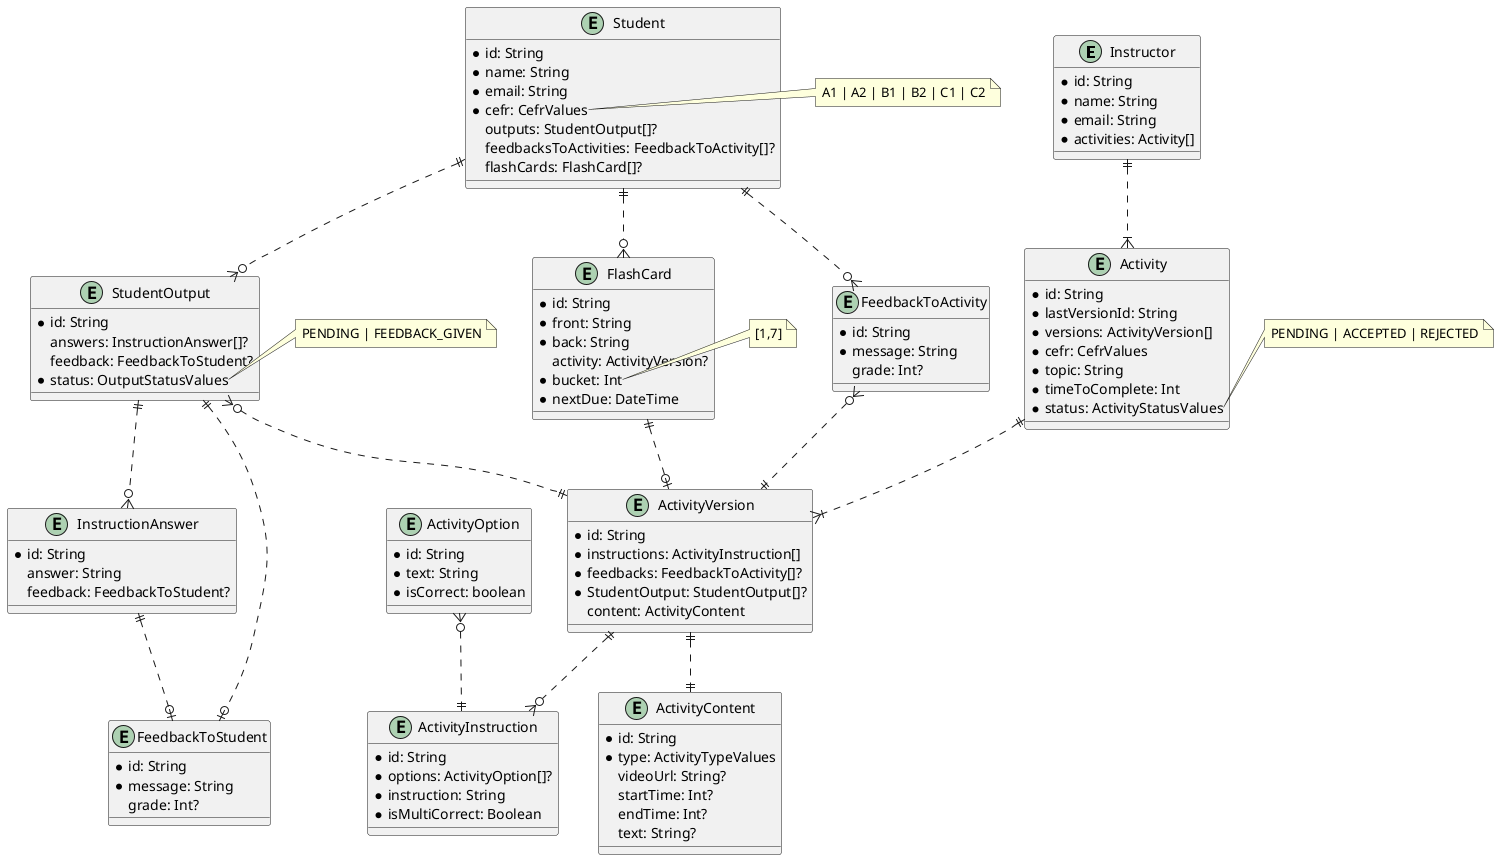 @startuml


entity Instructor {
  * id: String
  * name: String
  * email: String
  * activities: Activity[]
}

entity Student {
  * id: String
  * name: String
  * email: String
  * cefr: CefrValues
  outputs: StudentOutput[]?
  feedbacksToActivities: FeedbackToActivity[]?
  flashCards: FlashCard[]?
}

note right of Student::cefr
  A1 | A2 | B1 | B2 | C1 | C2
end note

entity StudentOutput {
  * id: String
  answers: InstructionAnswer[]?
  feedback: FeedbackToStudent?
  * status: OutputStatusValues
}

note right of StudentOutput::status
  PENDING | FEEDBACK_GIVEN
end note

entity InstructionAnswer {
  * id: String
  answer: String
  feedback: FeedbackToStudent?
}

entity FeedbackToStudent {
  * id: String
  * message: String
  grade: Int?
}

entity ActivityOption {
  * id: String
  * text: String
  * isCorrect: boolean
}

entity ActivityInstruction {
  * id: String
  * options: ActivityOption[]?
  * instruction: String
  * isMultiCorrect: Boolean
}

entity FeedbackToActivity {
  * id: String
  * message: String
  grade: Int?
}

entity ActivityContent {
  * id: String
  * type: ActivityTypeValues
  videoUrl: String?
  startTime: Int?
  endTime: Int?
  text: String?
}

entity ActivityVersion {
  * id: String
  * instructions: ActivityInstruction[]
  * feedbacks: FeedbackToActivity[]?
  * StudentOutput: StudentOutput[]?
  content: ActivityContent
}

entity Activity {
  * id: String
  * lastVersionId: String
  * versions: ActivityVersion[]
  * cefr: CefrValues
  * topic: String
  * timeToComplete: Int
  * status: ActivityStatusValues
}


note right of Activity::status
  PENDING | ACCEPTED | REJECTED
end note


entity FlashCard {
  * id: String
  * front: String
  * back: String
  activity: ActivityVersion?
  * bucket: Int
  * nextDue: DateTime
}


note right of FlashCard::bucket
  [1,7]
end note


Student ||..o{ FlashCard
FlashCard ||..o| ActivityVersion
Instructor ||..|{ Activity
Activity ||..|{ ActivityVersion
ActivityVersion ||..|| ActivityContent
ActivityVersion ||..o{ ActivityInstruction
Student ||..o{ StudentOutput
StudentOutput ||..o{ InstructionAnswer
InstructionAnswer ||..o| FeedbackToStudent
StudentOutput ||..o| FeedbackToStudent
ActivityOption }o..|| ActivityInstruction
FeedbackToActivity }o..|| ActivityVersion
StudentOutput }o..|| ActivityVersion
Student ||..o{ FeedbackToActivity
@enduml
